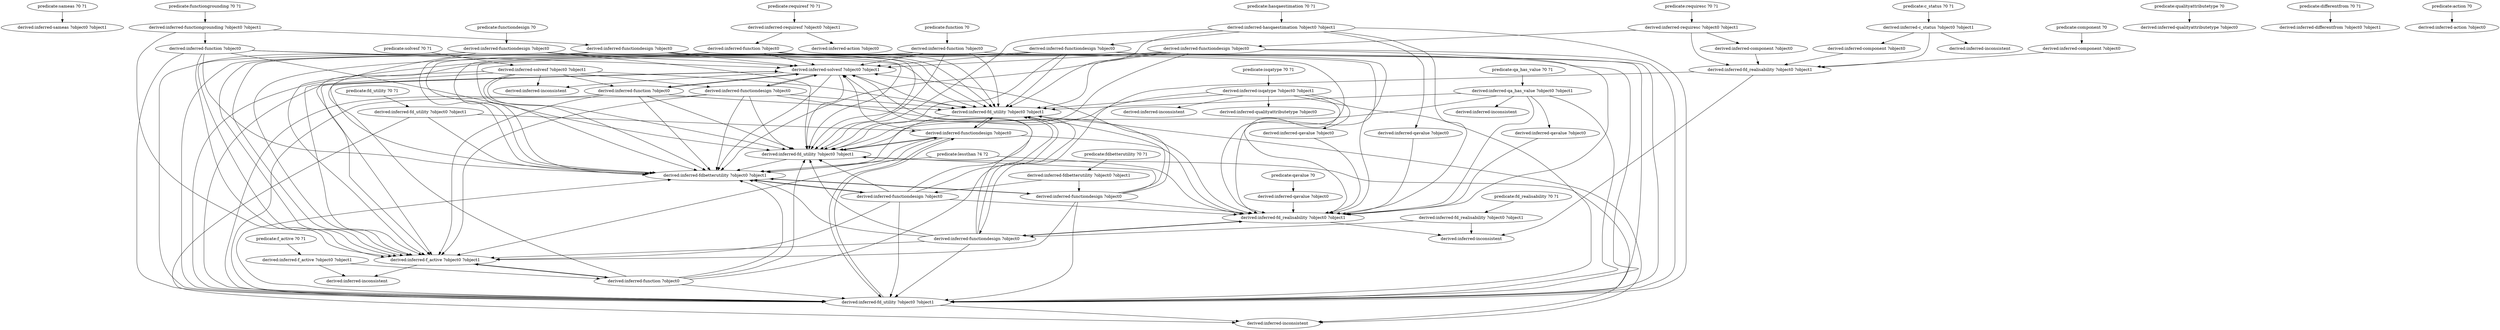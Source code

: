 digraph G {
  n73 [label="derived:inferred-sameas ?object0 ?object1"];
  n71 [label="predicate:requiresf ?0 ?1"];
  n70 [label="predicate:requiresc ?0 ?1"];
  n69 [label="derived:inferred-qualityattributetype ?object0"];
  n68 [label="derived:inferred-qualityattributetype ?object0"];
  n67 [label="predicate:qualityattributetype ?0"];
  n65 [label="predicate:qavalue ?0"];
  n62 [label="derived:inferred-inconsistent"];
  n61 [label="derived:inferred-inconsistent"];
  n59 [label="derived:inferred-inconsistent"];
  n27 [label="derived:inferred-functiondesign ?object0"];
  n12 [label="derived:inferred-differentfrom ?object0 ?object1"];
  n28 [label="derived:inferred-solvesf ?object0 ?object1"];
  n25 [label="derived:inferred-functiondesign ?object0"];
  n26 [label="derived:inferred-functiondesign ?object0"];
  n1 [label="derived:inferred-action ?object0"];
  n22 [label="derived:inferred-functiondesign ?object0"];
  n21 [label="derived:inferred-functiondesign ?object0"];
  n32 [label="derived:inferred-f_active ?object0 ?object1"];
  n54 [label="predicate:functiondesign ?0"];
  n20 [label="derived:inferred-functiondesign ?object0"];
  n14 [label="derived:inferred-f_active ?object0 ?object1"];
  n19 [label="derived:inferred-functiondesign ?object0"];
  n18 [label="derived:inferred-function ?object0"];
  n11 [label="predicate:differentfrom ?0 ?1"];
  n17 [label="derived:inferred-function ?object0"];
  n42 [label="derived:inferred-fd_realisability ?object0 ?object1"];
  n16 [label="derived:inferred-function ?object0"];
  n49 [label="derived:inferred-qavalue ?object0"];
  n64 [label="predicate:isqatype ?0 ?1"];
  n58 [label="derived:inferred-inconsistent"];
  n2 [label="derived:inferred-requiresf ?object0 ?object1"];
  n0 [label="predicate:action ?0"];
  n31 [label="predicate:f_active ?0 ?1"];
  n60 [label="derived:inferred-inconsistent"];
  n23 [label="derived:inferred-functiondesign ?object0"];
  n33 [label="derived:inferred-fd_utility ?object0 ?object1"];
  n5 [label="derived:inferred-c_status ?object0 ?object1"];
  n4 [label="predicate:c_status ?0 ?1"];
  n6 [label="predicate:component ?0"];
  n72 [label="predicate:sameas ?0 ?1"];
  n10 [label="derived:inferred-component ?object0"];
  n13 [label="derived:inferred-function ?object0"];
  n8 [label="derived:inferred-component ?object0"];
  n9 [label="derived:inferred-requiresc ?object0 ?object1"];
  n15 [label="derived:inferred-function ?object0"];
  n29 [label="derived:inferred-solvesf ?object0 ?object1"];
  n34 [label="derived:inferred-fdbetterutility ?object0 ?object1"];
  n36 [label="derived:inferred-fd_utility ?object0 ?object1"];
  n30 [label="derived:inferred-functiongrounding ?object0 ?object1"];
  n35 [label="derived:inferred-fd_utility ?object0 ?object1"];
  n37 [label="derived:inferred-fd_utility ?object0 ?object1"];
  n66 [label="predicate:qa_has_value ?0 ?1"];
  n38 [label="predicate:lessthan ?4 ?2"];
  n7 [label="derived:inferred-component ?object0"];
  n39 [label="predicate:fdbetterutility ?0 ?1"];
  n43 [label="derived:inferred-hasqaestimation ?object0 ?object1"];
  n40 [label="derived:inferred-fdbetterutility ?object0 ?object1"];
  n44 [label="derived:inferred-isqatype ?object0 ?object1"];
  n45 [label="derived:inferred-qa_has_value ?object0 ?object1"];
  n63 [label="derived:inferred-inconsistent"];
  n48 [label="derived:inferred-qavalue ?object0"];
  n56 [label="predicate:hasqaestimation ?0 ?1"];
  n46 [label="derived:inferred-qavalue ?object0"];
  n47 [label="derived:inferred-qavalue ?object0"];
  n74 [label="predicate:solvesf ?0 ?1"];
  n24 [label="derived:inferred-functiondesign ?object0"];
  n41 [label="derived:inferred-fd_realisability ?object0 ?object1"];
  n50 [label="predicate:fd_realisability ?0 ?1"];
  n3 [label="derived:inferred-action ?object0"];
  n51 [label="derived:inferred-fd_realisability ?object0 ?object1"];
  n52 [label="predicate:fd_utility ?0 ?1"];
  n53 [label="predicate:function ?0"];
  n55 [label="predicate:functiongrounding ?0 ?1"];
  n57 [label="derived:inferred-inconsistent"];
  n31 -> n32;
  n0 -> n1;
  n36 -> n22;
  n36 -> n60;
  n36 -> n34;
  n27 -> n37;
  n27 -> n35;
  n27 -> n33;
  n27 -> n42;
  n27 -> n28;
  n27 -> n34;
  n27 -> n14;
  n28 -> n63;
  n28 -> n13;
  n28 -> n37;
  n28 -> n35;
  n28 -> n33;
  n28 -> n34;
  n28 -> n26;
  n28 -> n14;
  n25 -> n37;
  n25 -> n35;
  n25 -> n33;
  n25 -> n42;
  n25 -> n28;
  n25 -> n34;
  n25 -> n14;
  n26 -> n37;
  n26 -> n35;
  n26 -> n33;
  n26 -> n42;
  n26 -> n28;
  n26 -> n34;
  n26 -> n14;
  n65 -> n48;
  n33 -> n22;
  n33 -> n60;
  n33 -> n34;
  n23 -> n37;
  n23 -> n35;
  n23 -> n33;
  n23 -> n42;
  n23 -> n28;
  n23 -> n34;
  n23 -> n14;
  n22 -> n37;
  n22 -> n35;
  n22 -> n33;
  n22 -> n42;
  n22 -> n28;
  n22 -> n34;
  n22 -> n14;
  n21 -> n37;
  n21 -> n35;
  n21 -> n33;
  n21 -> n42;
  n21 -> n28;
  n21 -> n34;
  n21 -> n14;
  n32 -> n58;
  n32 -> n16;
  n54 -> n25;
  n35 -> n22;
  n35 -> n60;
  n35 -> n34;
  n20 -> n37;
  n20 -> n35;
  n20 -> n33;
  n20 -> n42;
  n20 -> n28;
  n20 -> n34;
  n20 -> n14;
  n14 -> n58;
  n14 -> n16;
  n18 -> n37;
  n18 -> n35;
  n18 -> n33;
  n18 -> n28;
  n18 -> n34;
  n18 -> n14;
  n11 -> n12;
  n5 -> n57;
  n5 -> n41;
  n5 -> n8;
  n4 -> n5;
  n37 -> n22;
  n37 -> n60;
  n37 -> n34;
  n29 -> n63;
  n29 -> n13;
  n29 -> n37;
  n29 -> n35;
  n29 -> n33;
  n29 -> n34;
  n29 -> n26;
  n29 -> n14;
  n34 -> n19;
  n34 -> n21;
  n15 -> n37;
  n15 -> n35;
  n15 -> n33;
  n15 -> n28;
  n15 -> n34;
  n15 -> n14;
  n49 -> n42;
  n30 -> n20;
  n30 -> n17;
  n30 -> n14;
  n6 -> n7;
  n16 -> n37;
  n16 -> n35;
  n16 -> n33;
  n16 -> n28;
  n16 -> n34;
  n16 -> n14;
  n2 -> n18;
  n2 -> n3;
  n9 -> n27;
  n9 -> n41;
  n9 -> n10;
  n13 -> n37;
  n13 -> n35;
  n13 -> n33;
  n13 -> n28;
  n13 -> n34;
  n13 -> n14;
  n17 -> n37;
  n17 -> n35;
  n17 -> n33;
  n17 -> n28;
  n17 -> n34;
  n17 -> n14;
  n42 -> n59;
  n42 -> n23;
  n19 -> n37;
  n19 -> n35;
  n19 -> n33;
  n19 -> n42;
  n19 -> n28;
  n19 -> n34;
  n19 -> n14;
  n43 -> n49;
  n43 -> n37;
  n43 -> n35;
  n43 -> n24;
  n43 -> n33;
  n43 -> n42;
  n72 -> n73;
  n10 -> n41;
  n8 -> n41;
  n64 -> n44;
  n39 -> n40;
  n7 -> n41;
  n44 -> n69;
  n44 -> n61;
  n44 -> n37;
  n44 -> n35;
  n44 -> n33;
  n44 -> n47;
  n44 -> n42;
  n40 -> n19;
  n40 -> n21;
  n45 -> n62;
  n45 -> n37;
  n45 -> n46;
  n45 -> n35;
  n45 -> n33;
  n45 -> n42;
  n48 -> n42;
  n56 -> n43;
  n46 -> n42;
  n67 -> n68;
  n47 -> n42;
  n52 -> n36;
  n53 -> n15;
  n51 -> n59;
  n51 -> n23;
  n74 -> n29;
  n24 -> n37;
  n24 -> n35;
  n24 -> n33;
  n24 -> n42;
  n24 -> n28;
  n24 -> n34;
  n24 -> n14;
  n50 -> n51;
  n41 -> n59;
  n41 -> n23;
  n55 -> n30;
  n38 -> n42;
  n38 -> n34;
  n66 -> n45;
  n71 -> n2;
  n70 -> n9;
}
